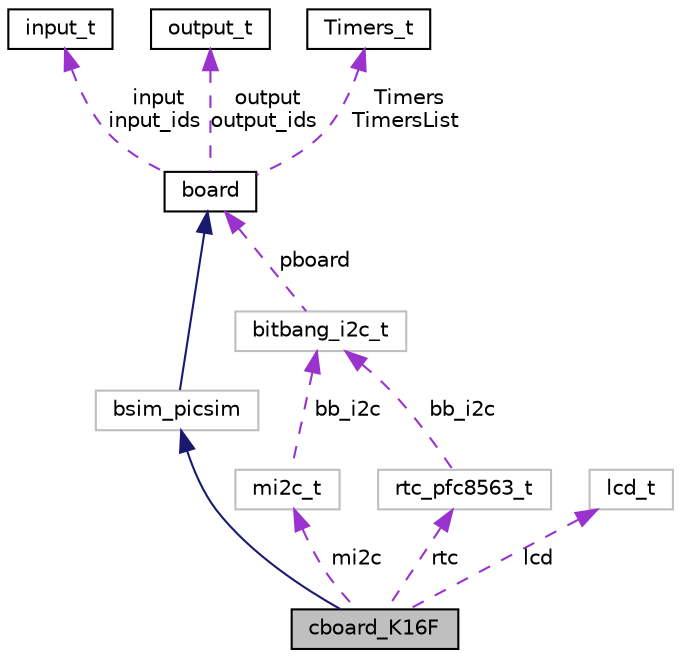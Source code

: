 digraph "cboard_K16F"
{
 // LATEX_PDF_SIZE
  edge [fontname="Helvetica",fontsize="10",labelfontname="Helvetica",labelfontsize="10"];
  node [fontname="Helvetica",fontsize="10",shape=record];
  Node1 [label="cboard_K16F",height=0.2,width=0.4,color="black", fillcolor="grey75", style="filled", fontcolor="black",tooltip=" "];
  Node2 -> Node1 [dir="back",color="midnightblue",fontsize="10",style="solid",fontname="Helvetica"];
  Node2 [label="bsim_picsim",height=0.2,width=0.4,color="grey75", fillcolor="white", style="filled",URL="$classbsim__picsim.html",tooltip=" "];
  Node3 -> Node2 [dir="back",color="midnightblue",fontsize="10",style="solid",fontname="Helvetica"];
  Node3 [label="board",height=0.2,width=0.4,color="black", fillcolor="white", style="filled",URL="$classboard.html",tooltip="Board class."];
  Node4 -> Node3 [dir="back",color="darkorchid3",fontsize="10",style="dashed",label=" input\ninput_ids" ,fontname="Helvetica"];
  Node4 [label="input_t",height=0.2,width=0.4,color="black", fillcolor="white", style="filled",URL="$structinput__t.html",tooltip="input map struct"];
  Node5 -> Node3 [dir="back",color="darkorchid3",fontsize="10",style="dashed",label=" output\noutput_ids" ,fontname="Helvetica"];
  Node5 [label="output_t",height=0.2,width=0.4,color="black", fillcolor="white", style="filled",URL="$structoutput__t.html",tooltip="output map struct"];
  Node6 -> Node3 [dir="back",color="darkorchid3",fontsize="10",style="dashed",label=" Timers\nTimersList" ,fontname="Helvetica"];
  Node6 [label="Timers_t",height=0.2,width=0.4,color="black", fillcolor="white", style="filled",URL="$struct_timers__t.html",tooltip="internal timer struct"];
  Node7 -> Node1 [dir="back",color="darkorchid3",fontsize="10",style="dashed",label=" lcd" ,fontname="Helvetica"];
  Node7 [label="lcd_t",height=0.2,width=0.4,color="grey75", fillcolor="white", style="filled",URL="$structlcd__t.html",tooltip=" "];
  Node8 -> Node1 [dir="back",color="darkorchid3",fontsize="10",style="dashed",label=" mi2c" ,fontname="Helvetica"];
  Node8 [label="mi2c_t",height=0.2,width=0.4,color="grey75", fillcolor="white", style="filled",URL="$structmi2c__t.html",tooltip=" "];
  Node9 -> Node8 [dir="back",color="darkorchid3",fontsize="10",style="dashed",label=" bb_i2c" ,fontname="Helvetica"];
  Node9 [label="bitbang_i2c_t",height=0.2,width=0.4,color="grey75", fillcolor="white", style="filled",URL="$structbitbang__i2c__t.html",tooltip=" "];
  Node3 -> Node9 [dir="back",color="darkorchid3",fontsize="10",style="dashed",label=" pboard" ,fontname="Helvetica"];
  Node10 -> Node1 [dir="back",color="darkorchid3",fontsize="10",style="dashed",label=" rtc" ,fontname="Helvetica"];
  Node10 [label="rtc_pfc8563_t",height=0.2,width=0.4,color="grey75", fillcolor="white", style="filled",URL="$structrtc__pfc8563__t.html",tooltip=" "];
  Node9 -> Node10 [dir="back",color="darkorchid3",fontsize="10",style="dashed",label=" bb_i2c" ,fontname="Helvetica"];
}
